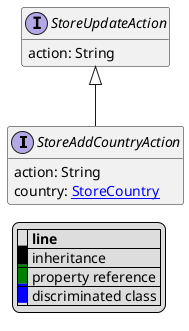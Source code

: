 @startuml

hide empty fields
hide empty methods
legend
|= |= line |
|<back:black>   </back>| inheritance |
|<back:green>   </back>| property reference |
|<back:blue>   </back>| discriminated class |
endlegend
interface StoreAddCountryAction [[StoreAddCountryAction.svg]] extends StoreUpdateAction {
    action: String
    country: [[StoreCountry.svg StoreCountry]]
}
interface StoreUpdateAction [[StoreUpdateAction.svg]]  {
    action: String
}





@enduml
